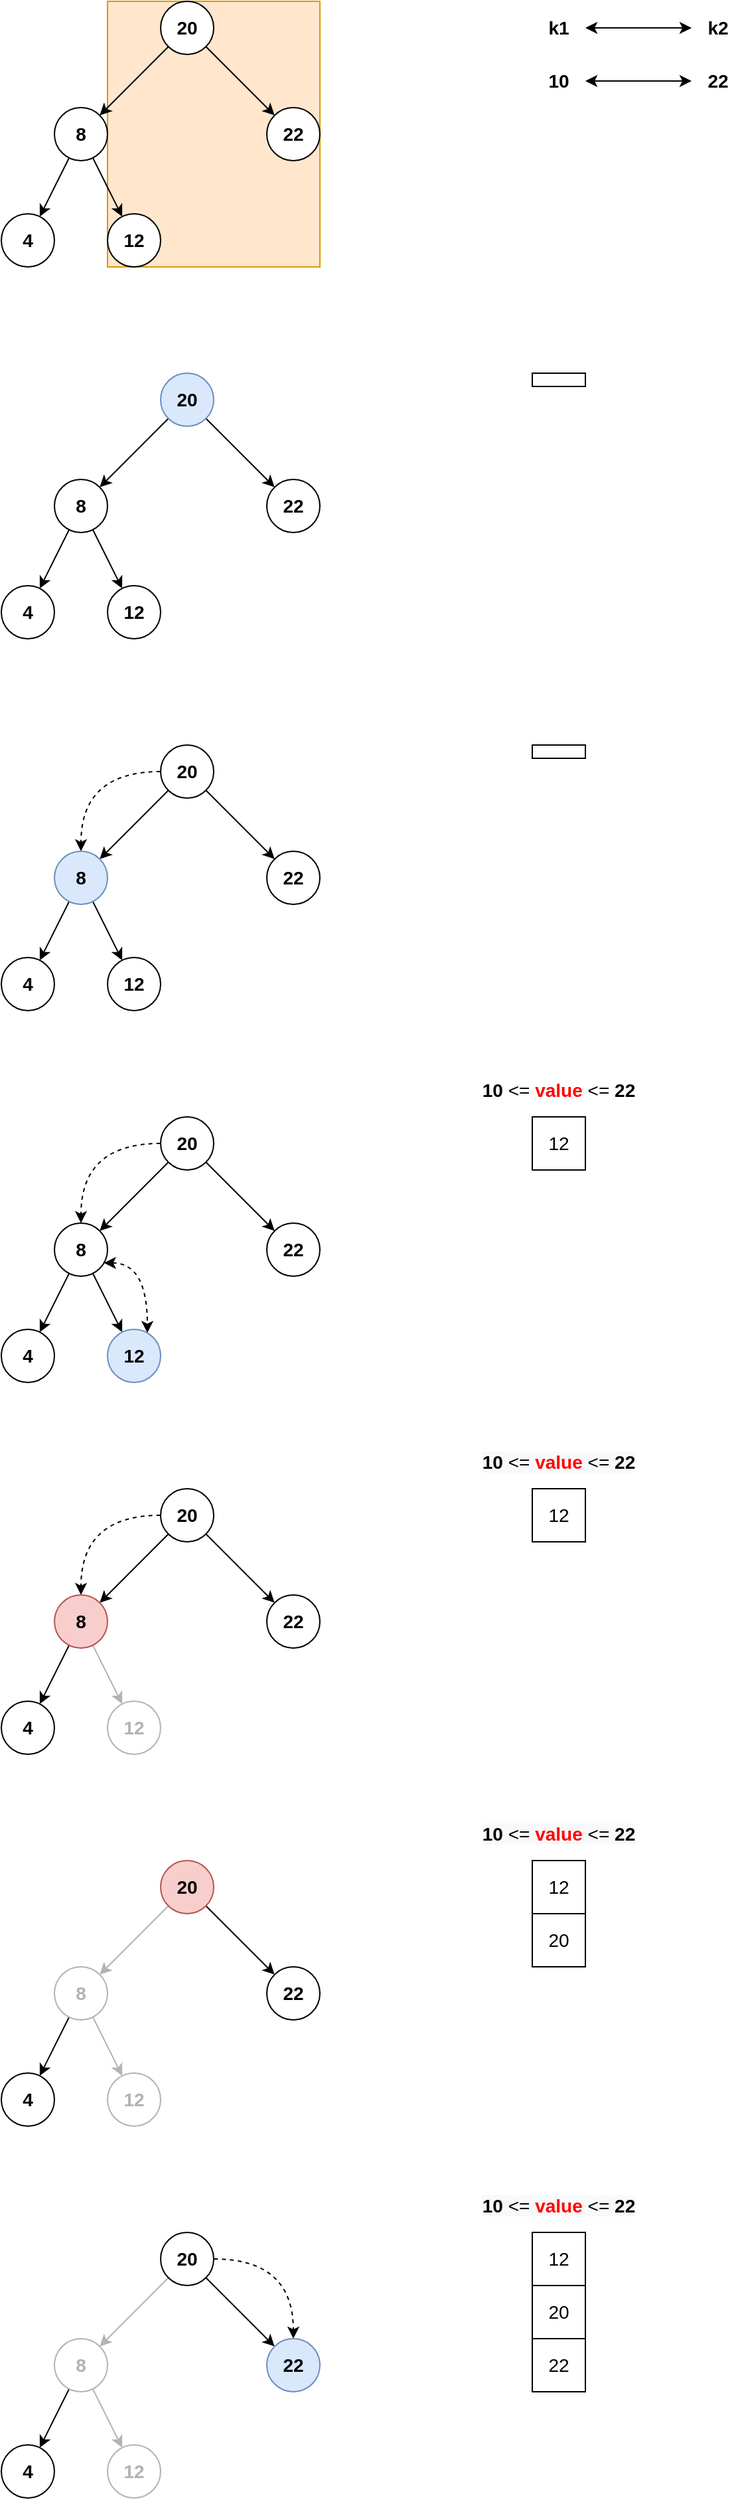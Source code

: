 <mxfile version="14.9.9" type="device"><diagram id="yuByrIRNCnTuejqE8j2f" name="Page-1"><mxGraphModel dx="1422" dy="832" grid="1" gridSize="10" guides="1" tooltips="1" connect="1" arrows="1" fold="1" page="1" pageScale="1" pageWidth="850" pageHeight="1100" math="0" shadow="0"><root><mxCell id="0"/><mxCell id="1" parent="0"/><mxCell id="Omwzq5yq75ViYsIOThzg-58" value="" style="rounded=0;whiteSpace=wrap;html=1;fontSize=14;fillColor=#ffe6cc;strokeColor=#d79b00;" parent="1" vertex="1"><mxGeometry x="120" y="40" width="160" height="200" as="geometry"/></mxCell><mxCell id="Omwzq5yq75ViYsIOThzg-7" style="rounded=0;orthogonalLoop=1;jettySize=auto;html=1;fontSize=14;" parent="1" source="Omwzq5yq75ViYsIOThzg-2" target="Omwzq5yq75ViYsIOThzg-3" edge="1"><mxGeometry relative="1" as="geometry"/></mxCell><mxCell id="Omwzq5yq75ViYsIOThzg-10" style="edgeStyle=none;rounded=0;orthogonalLoop=1;jettySize=auto;html=1;fontSize=14;" parent="1" source="Omwzq5yq75ViYsIOThzg-2" target="Omwzq5yq75ViYsIOThzg-4" edge="1"><mxGeometry relative="1" as="geometry"/></mxCell><mxCell id="Omwzq5yq75ViYsIOThzg-2" value="20" style="ellipse;whiteSpace=wrap;html=1;aspect=fixed;fontSize=14;fontStyle=1;fillColor=#dae8fc;strokeColor=#6c8ebf;" parent="1" vertex="1"><mxGeometry x="160" y="320" width="40" height="40" as="geometry"/></mxCell><mxCell id="Omwzq5yq75ViYsIOThzg-8" style="edgeStyle=none;rounded=0;orthogonalLoop=1;jettySize=auto;html=1;fontSize=14;" parent="1" source="Omwzq5yq75ViYsIOThzg-3" target="Omwzq5yq75ViYsIOThzg-5" edge="1"><mxGeometry relative="1" as="geometry"/></mxCell><mxCell id="Omwzq5yq75ViYsIOThzg-9" style="edgeStyle=none;rounded=0;orthogonalLoop=1;jettySize=auto;html=1;fontSize=14;" parent="1" source="Omwzq5yq75ViYsIOThzg-3" target="Omwzq5yq75ViYsIOThzg-6" edge="1"><mxGeometry relative="1" as="geometry"/></mxCell><mxCell id="Omwzq5yq75ViYsIOThzg-3" value="8" style="ellipse;whiteSpace=wrap;html=1;aspect=fixed;fontSize=14;fontStyle=1" parent="1" vertex="1"><mxGeometry x="80" y="400" width="40" height="40" as="geometry"/></mxCell><mxCell id="Omwzq5yq75ViYsIOThzg-4" value="22" style="ellipse;whiteSpace=wrap;html=1;aspect=fixed;fontSize=14;fontStyle=1" parent="1" vertex="1"><mxGeometry x="240" y="400" width="40" height="40" as="geometry"/></mxCell><mxCell id="Omwzq5yq75ViYsIOThzg-5" value="4" style="ellipse;whiteSpace=wrap;html=1;aspect=fixed;fontSize=14;fontStyle=1" parent="1" vertex="1"><mxGeometry x="40" y="480" width="40" height="40" as="geometry"/></mxCell><mxCell id="Omwzq5yq75ViYsIOThzg-6" value="12" style="ellipse;whiteSpace=wrap;html=1;aspect=fixed;fontSize=14;fontStyle=1" parent="1" vertex="1"><mxGeometry x="120" y="480" width="40" height="40" as="geometry"/></mxCell><mxCell id="Omwzq5yq75ViYsIOThzg-13" style="rounded=0;orthogonalLoop=1;jettySize=auto;html=1;fontSize=14;" parent="1" source="Omwzq5yq75ViYsIOThzg-16" target="Omwzq5yq75ViYsIOThzg-20" edge="1"><mxGeometry relative="1" as="geometry"/></mxCell><mxCell id="Omwzq5yq75ViYsIOThzg-14" style="edgeStyle=none;rounded=0;orthogonalLoop=1;jettySize=auto;html=1;fontSize=14;" parent="1" source="Omwzq5yq75ViYsIOThzg-16" target="Omwzq5yq75ViYsIOThzg-21" edge="1"><mxGeometry relative="1" as="geometry"/></mxCell><mxCell id="Omwzq5yq75ViYsIOThzg-15" style="edgeStyle=orthogonalEdgeStyle;rounded=0;orthogonalLoop=1;jettySize=auto;html=1;fontSize=14;curved=1;dashed=1;" parent="1" source="Omwzq5yq75ViYsIOThzg-16" target="Omwzq5yq75ViYsIOThzg-20" edge="1"><mxGeometry relative="1" as="geometry"/></mxCell><mxCell id="Omwzq5yq75ViYsIOThzg-16" value="20" style="ellipse;whiteSpace=wrap;html=1;aspect=fixed;fontSize=14;fontStyle=1" parent="1" vertex="1"><mxGeometry x="160" y="600" width="40" height="40" as="geometry"/></mxCell><mxCell id="Omwzq5yq75ViYsIOThzg-17" style="edgeStyle=none;rounded=0;orthogonalLoop=1;jettySize=auto;html=1;fontSize=14;" parent="1" source="Omwzq5yq75ViYsIOThzg-20" target="Omwzq5yq75ViYsIOThzg-22" edge="1"><mxGeometry relative="1" as="geometry"/></mxCell><mxCell id="Omwzq5yq75ViYsIOThzg-18" style="edgeStyle=none;rounded=0;orthogonalLoop=1;jettySize=auto;html=1;fontSize=14;" parent="1" source="Omwzq5yq75ViYsIOThzg-20" target="Omwzq5yq75ViYsIOThzg-23" edge="1"><mxGeometry relative="1" as="geometry"/></mxCell><mxCell id="Omwzq5yq75ViYsIOThzg-20" value="8" style="ellipse;whiteSpace=wrap;html=1;aspect=fixed;fontSize=14;fontStyle=1;fillColor=#dae8fc;strokeColor=#6c8ebf;" parent="1" vertex="1"><mxGeometry x="80" y="680" width="40" height="40" as="geometry"/></mxCell><mxCell id="Omwzq5yq75ViYsIOThzg-21" value="22" style="ellipse;whiteSpace=wrap;html=1;aspect=fixed;fontSize=14;fontStyle=1" parent="1" vertex="1"><mxGeometry x="240" y="680" width="40" height="40" as="geometry"/></mxCell><mxCell id="Omwzq5yq75ViYsIOThzg-22" value="4" style="ellipse;whiteSpace=wrap;html=1;aspect=fixed;fontSize=14;fontStyle=1" parent="1" vertex="1"><mxGeometry x="40" y="760" width="40" height="40" as="geometry"/></mxCell><mxCell id="Omwzq5yq75ViYsIOThzg-23" value="12" style="ellipse;whiteSpace=wrap;html=1;aspect=fixed;fontSize=14;fontStyle=1" parent="1" vertex="1"><mxGeometry x="120" y="760" width="40" height="40" as="geometry"/></mxCell><mxCell id="Omwzq5yq75ViYsIOThzg-27" value="" style="rounded=0;whiteSpace=wrap;html=1;fontSize=14;" parent="1" vertex="1"><mxGeometry x="440" y="320" width="40" height="10" as="geometry"/></mxCell><mxCell id="Omwzq5yq75ViYsIOThzg-39" value="12" style="rounded=0;whiteSpace=wrap;html=1;fontSize=14;" parent="1" vertex="1"><mxGeometry x="440" y="880" width="40" height="40" as="geometry"/></mxCell><mxCell id="Omwzq5yq75ViYsIOThzg-40" style="rounded=0;orthogonalLoop=1;jettySize=auto;html=1;fontSize=14;" parent="1" source="Omwzq5yq75ViYsIOThzg-43" target="Omwzq5yq75ViYsIOThzg-46" edge="1"><mxGeometry relative="1" as="geometry"/></mxCell><mxCell id="Omwzq5yq75ViYsIOThzg-41" style="edgeStyle=none;rounded=0;orthogonalLoop=1;jettySize=auto;html=1;fontSize=14;" parent="1" source="Omwzq5yq75ViYsIOThzg-43" target="Omwzq5yq75ViYsIOThzg-47" edge="1"><mxGeometry relative="1" as="geometry"/></mxCell><mxCell id="Omwzq5yq75ViYsIOThzg-43" value="20" style="ellipse;whiteSpace=wrap;html=1;aspect=fixed;fontSize=14;fontStyle=1" parent="1" vertex="1"><mxGeometry x="160" y="40" width="40" height="40" as="geometry"/></mxCell><mxCell id="Omwzq5yq75ViYsIOThzg-44" style="edgeStyle=none;rounded=0;orthogonalLoop=1;jettySize=auto;html=1;fontSize=14;" parent="1" source="Omwzq5yq75ViYsIOThzg-46" target="Omwzq5yq75ViYsIOThzg-48" edge="1"><mxGeometry relative="1" as="geometry"/></mxCell><mxCell id="Omwzq5yq75ViYsIOThzg-45" style="edgeStyle=none;rounded=0;orthogonalLoop=1;jettySize=auto;html=1;fontSize=14;" parent="1" source="Omwzq5yq75ViYsIOThzg-46" target="Omwzq5yq75ViYsIOThzg-49" edge="1"><mxGeometry relative="1" as="geometry"/></mxCell><mxCell id="Omwzq5yq75ViYsIOThzg-46" value="8" style="ellipse;whiteSpace=wrap;html=1;aspect=fixed;fontSize=14;fontStyle=1" parent="1" vertex="1"><mxGeometry x="80" y="120" width="40" height="40" as="geometry"/></mxCell><mxCell id="Omwzq5yq75ViYsIOThzg-47" value="22" style="ellipse;whiteSpace=wrap;html=1;aspect=fixed;fontSize=14;fontStyle=1" parent="1" vertex="1"><mxGeometry x="240" y="120" width="40" height="40" as="geometry"/></mxCell><mxCell id="Omwzq5yq75ViYsIOThzg-48" value="4" style="ellipse;whiteSpace=wrap;html=1;aspect=fixed;fontSize=14;fontStyle=1" parent="1" vertex="1"><mxGeometry x="40" y="200" width="40" height="40" as="geometry"/></mxCell><mxCell id="Omwzq5yq75ViYsIOThzg-49" value="12" style="ellipse;whiteSpace=wrap;html=1;aspect=fixed;fontSize=14;fontStyle=1" parent="1" vertex="1"><mxGeometry x="120" y="200" width="40" height="40" as="geometry"/></mxCell><mxCell id="Omwzq5yq75ViYsIOThzg-52" style="edgeStyle=orthogonalEdgeStyle;curved=1;rounded=0;orthogonalLoop=1;jettySize=auto;html=1;fontSize=14;startArrow=classic;startFill=1;" parent="1" source="Omwzq5yq75ViYsIOThzg-50" target="Omwzq5yq75ViYsIOThzg-51" edge="1"><mxGeometry relative="1" as="geometry"/></mxCell><mxCell id="Omwzq5yq75ViYsIOThzg-50" value="k1" style="text;html=1;strokeColor=none;fillColor=none;align=center;verticalAlign=middle;whiteSpace=wrap;rounded=0;fontSize=14;fontStyle=1" parent="1" vertex="1"><mxGeometry x="440" y="40" width="40" height="40" as="geometry"/></mxCell><mxCell id="Omwzq5yq75ViYsIOThzg-51" value="k2" style="text;html=1;strokeColor=none;fillColor=none;align=center;verticalAlign=middle;whiteSpace=wrap;rounded=0;fontSize=14;fontStyle=1" parent="1" vertex="1"><mxGeometry x="560" y="40" width="40" height="40" as="geometry"/></mxCell><mxCell id="Omwzq5yq75ViYsIOThzg-55" style="edgeStyle=orthogonalEdgeStyle;curved=1;rounded=0;orthogonalLoop=1;jettySize=auto;html=1;fontSize=14;startArrow=classic;startFill=1;" parent="1" source="Omwzq5yq75ViYsIOThzg-56" target="Omwzq5yq75ViYsIOThzg-57" edge="1"><mxGeometry relative="1" as="geometry"/></mxCell><mxCell id="Omwzq5yq75ViYsIOThzg-56" value="10" style="text;html=1;strokeColor=none;fillColor=none;align=center;verticalAlign=middle;whiteSpace=wrap;rounded=0;fontSize=14;fontStyle=1" parent="1" vertex="1"><mxGeometry x="440" y="80" width="40" height="40" as="geometry"/></mxCell><mxCell id="Omwzq5yq75ViYsIOThzg-57" value="22" style="text;html=1;strokeColor=none;fillColor=none;align=center;verticalAlign=middle;whiteSpace=wrap;rounded=0;fontSize=14;fontStyle=1" parent="1" vertex="1"><mxGeometry x="560" y="80" width="40" height="40" as="geometry"/></mxCell><mxCell id="Omwzq5yq75ViYsIOThzg-61" style="rounded=0;orthogonalLoop=1;jettySize=auto;html=1;fontSize=14;" parent="1" source="Omwzq5yq75ViYsIOThzg-64" target="Omwzq5yq75ViYsIOThzg-68" edge="1"><mxGeometry relative="1" as="geometry"/></mxCell><mxCell id="Omwzq5yq75ViYsIOThzg-62" style="edgeStyle=none;rounded=0;orthogonalLoop=1;jettySize=auto;html=1;fontSize=14;" parent="1" source="Omwzq5yq75ViYsIOThzg-64" target="Omwzq5yq75ViYsIOThzg-69" edge="1"><mxGeometry relative="1" as="geometry"/></mxCell><mxCell id="Omwzq5yq75ViYsIOThzg-63" style="edgeStyle=orthogonalEdgeStyle;rounded=0;orthogonalLoop=1;jettySize=auto;html=1;fontSize=14;curved=1;dashed=1;" parent="1" source="Omwzq5yq75ViYsIOThzg-64" target="Omwzq5yq75ViYsIOThzg-68" edge="1"><mxGeometry relative="1" as="geometry"/></mxCell><mxCell id="Omwzq5yq75ViYsIOThzg-64" value="20" style="ellipse;whiteSpace=wrap;html=1;aspect=fixed;fontSize=14;fontStyle=1" parent="1" vertex="1"><mxGeometry x="160" y="880" width="40" height="40" as="geometry"/></mxCell><mxCell id="Omwzq5yq75ViYsIOThzg-65" style="edgeStyle=none;rounded=0;orthogonalLoop=1;jettySize=auto;html=1;fontSize=14;" parent="1" source="Omwzq5yq75ViYsIOThzg-68" target="Omwzq5yq75ViYsIOThzg-70" edge="1"><mxGeometry relative="1" as="geometry"/></mxCell><mxCell id="Omwzq5yq75ViYsIOThzg-66" style="edgeStyle=none;rounded=0;orthogonalLoop=1;jettySize=auto;html=1;fontSize=14;" parent="1" source="Omwzq5yq75ViYsIOThzg-68" target="Omwzq5yq75ViYsIOThzg-71" edge="1"><mxGeometry relative="1" as="geometry"/></mxCell><mxCell id="Omwzq5yq75ViYsIOThzg-67" style="edgeStyle=orthogonalEdgeStyle;curved=1;rounded=0;orthogonalLoop=1;jettySize=auto;html=1;dashed=1;fontSize=14;startArrow=classic;startFill=1;" parent="1" source="Omwzq5yq75ViYsIOThzg-68" target="Omwzq5yq75ViYsIOThzg-71" edge="1"><mxGeometry relative="1" as="geometry"><Array as="points"><mxPoint x="150" y="990"/></Array></mxGeometry></mxCell><mxCell id="Omwzq5yq75ViYsIOThzg-68" value="8" style="ellipse;whiteSpace=wrap;html=1;aspect=fixed;fontSize=14;fontStyle=1" parent="1" vertex="1"><mxGeometry x="80" y="960" width="40" height="40" as="geometry"/></mxCell><mxCell id="Omwzq5yq75ViYsIOThzg-69" value="22" style="ellipse;whiteSpace=wrap;html=1;aspect=fixed;fontSize=14;fontStyle=1" parent="1" vertex="1"><mxGeometry x="240" y="960" width="40" height="40" as="geometry"/></mxCell><mxCell id="Omwzq5yq75ViYsIOThzg-70" value="4" style="ellipse;whiteSpace=wrap;html=1;aspect=fixed;fontSize=14;fontStyle=1" parent="1" vertex="1"><mxGeometry x="40" y="1040" width="40" height="40" as="geometry"/></mxCell><mxCell id="Omwzq5yq75ViYsIOThzg-71" value="12" style="ellipse;whiteSpace=wrap;html=1;aspect=fixed;fontSize=14;fontStyle=1;fillColor=#dae8fc;strokeColor=#6c8ebf;" parent="1" vertex="1"><mxGeometry x="120" y="1040" width="40" height="40" as="geometry"/></mxCell><mxCell id="Omwzq5yq75ViYsIOThzg-72" value="" style="rounded=0;whiteSpace=wrap;html=1;fontSize=14;" parent="1" vertex="1"><mxGeometry x="440" y="600" width="40" height="10" as="geometry"/></mxCell><mxCell id="Omwzq5yq75ViYsIOThzg-73" value="&lt;b&gt;10&lt;/b&gt; &amp;lt;= &lt;font color=&quot;#ff0000&quot;&gt;&lt;b&gt;value &lt;/b&gt;&lt;/font&gt;&amp;lt;= &lt;b&gt;22&lt;/b&gt;" style="text;html=1;strokeColor=none;fillColor=none;align=center;verticalAlign=middle;whiteSpace=wrap;rounded=0;fontSize=14;" parent="1" vertex="1"><mxGeometry x="360" y="840" width="200" height="40" as="geometry"/></mxCell><mxCell id="Omwzq5yq75ViYsIOThzg-74" value="12" style="rounded=0;whiteSpace=wrap;html=1;fontSize=14;" parent="1" vertex="1"><mxGeometry x="440" y="1160" width="40" height="40" as="geometry"/></mxCell><mxCell id="Omwzq5yq75ViYsIOThzg-75" style="rounded=0;orthogonalLoop=1;jettySize=auto;html=1;fontSize=14;" parent="1" source="Omwzq5yq75ViYsIOThzg-78" target="Omwzq5yq75ViYsIOThzg-82" edge="1"><mxGeometry relative="1" as="geometry"/></mxCell><mxCell id="Omwzq5yq75ViYsIOThzg-76" style="edgeStyle=none;rounded=0;orthogonalLoop=1;jettySize=auto;html=1;fontSize=14;" parent="1" source="Omwzq5yq75ViYsIOThzg-78" target="Omwzq5yq75ViYsIOThzg-83" edge="1"><mxGeometry relative="1" as="geometry"/></mxCell><mxCell id="Omwzq5yq75ViYsIOThzg-77" style="edgeStyle=orthogonalEdgeStyle;rounded=0;orthogonalLoop=1;jettySize=auto;html=1;fontSize=14;curved=1;dashed=1;" parent="1" source="Omwzq5yq75ViYsIOThzg-78" target="Omwzq5yq75ViYsIOThzg-82" edge="1"><mxGeometry relative="1" as="geometry"/></mxCell><mxCell id="Omwzq5yq75ViYsIOThzg-78" value="20" style="ellipse;whiteSpace=wrap;html=1;aspect=fixed;fontSize=14;fontStyle=1" parent="1" vertex="1"><mxGeometry x="160" y="1160" width="40" height="40" as="geometry"/></mxCell><mxCell id="Omwzq5yq75ViYsIOThzg-79" style="edgeStyle=none;rounded=0;orthogonalLoop=1;jettySize=auto;html=1;fontSize=14;" parent="1" source="Omwzq5yq75ViYsIOThzg-82" target="Omwzq5yq75ViYsIOThzg-84" edge="1"><mxGeometry relative="1" as="geometry"/></mxCell><mxCell id="Omwzq5yq75ViYsIOThzg-80" style="edgeStyle=none;rounded=0;orthogonalLoop=1;jettySize=auto;html=1;fontSize=14;strokeColor=#B3B3B3;fontColor=#B3B3B3;" parent="1" source="Omwzq5yq75ViYsIOThzg-82" target="Omwzq5yq75ViYsIOThzg-85" edge="1"><mxGeometry relative="1" as="geometry"/></mxCell><mxCell id="Omwzq5yq75ViYsIOThzg-82" value="8" style="ellipse;whiteSpace=wrap;html=1;aspect=fixed;fontSize=14;fontStyle=1;fillColor=#f8cecc;strokeColor=#b85450;" parent="1" vertex="1"><mxGeometry x="80" y="1240" width="40" height="40" as="geometry"/></mxCell><mxCell id="Omwzq5yq75ViYsIOThzg-83" value="22" style="ellipse;whiteSpace=wrap;html=1;aspect=fixed;fontSize=14;fontStyle=1" parent="1" vertex="1"><mxGeometry x="240" y="1240" width="40" height="40" as="geometry"/></mxCell><mxCell id="Omwzq5yq75ViYsIOThzg-84" value="4" style="ellipse;whiteSpace=wrap;html=1;aspect=fixed;fontSize=14;fontStyle=1" parent="1" vertex="1"><mxGeometry x="40" y="1320" width="40" height="40" as="geometry"/></mxCell><mxCell id="Omwzq5yq75ViYsIOThzg-85" value="12" style="ellipse;whiteSpace=wrap;html=1;aspect=fixed;fontSize=14;fontStyle=1;strokeColor=#B3B3B3;fontColor=#B3B3B3;" parent="1" vertex="1"><mxGeometry x="120" y="1320" width="40" height="40" as="geometry"/></mxCell><mxCell id="Omwzq5yq75ViYsIOThzg-86" value="&#10;&#10;&lt;b style=&quot;color: rgb(0, 0, 0); font-family: helvetica; font-size: 14px; font-style: normal; letter-spacing: normal; text-align: center; text-indent: 0px; text-transform: none; word-spacing: 0px; background-color: rgb(248, 249, 250);&quot;&gt;10&lt;/b&gt;&lt;span style=&quot;color: rgb(0, 0, 0); font-family: helvetica; font-size: 14px; font-style: normal; font-weight: 400; letter-spacing: normal; text-align: center; text-indent: 0px; text-transform: none; word-spacing: 0px; background-color: rgb(248, 249, 250); display: inline; float: none;&quot;&gt;&lt;span&gt;&amp;nbsp;&lt;/span&gt;&amp;lt;=&lt;span&gt;&amp;nbsp;&lt;/span&gt;&lt;/span&gt;&lt;font color=&quot;#ff0000&quot; style=&quot;font-family: helvetica; font-size: 14px; font-style: normal; font-weight: 400; letter-spacing: normal; text-align: center; text-indent: 0px; text-transform: none; word-spacing: 0px; background-color: rgb(248, 249, 250);&quot;&gt;&lt;b&gt;value&lt;span&gt;&amp;nbsp;&lt;/span&gt;&lt;/b&gt;&lt;/font&gt;&lt;span style=&quot;color: rgb(0, 0, 0); font-family: helvetica; font-size: 14px; font-style: normal; font-weight: 400; letter-spacing: normal; text-align: center; text-indent: 0px; text-transform: none; word-spacing: 0px; background-color: rgb(248, 249, 250); display: inline; float: none;&quot;&gt;&amp;lt;=&lt;span&gt;&amp;nbsp;&lt;/span&gt;&lt;/span&gt;&lt;b style=&quot;color: rgb(0, 0, 0); font-family: helvetica; font-size: 14px; font-style: normal; letter-spacing: normal; text-align: center; text-indent: 0px; text-transform: none; word-spacing: 0px; background-color: rgb(248, 249, 250);&quot;&gt;22&lt;/b&gt;&#10;&#10;" style="text;html=1;strokeColor=none;fillColor=none;align=center;verticalAlign=middle;whiteSpace=wrap;rounded=0;fontSize=14;" parent="1" vertex="1"><mxGeometry x="360" y="1120" width="200" height="40" as="geometry"/></mxCell><mxCell id="Omwzq5yq75ViYsIOThzg-98" value="12" style="rounded=0;whiteSpace=wrap;html=1;fontSize=14;" parent="1" vertex="1"><mxGeometry x="440" y="1440" width="40" height="40" as="geometry"/></mxCell><mxCell id="Omwzq5yq75ViYsIOThzg-99" style="rounded=0;orthogonalLoop=1;jettySize=auto;html=1;fontSize=14;fontColor=#B3B3B3;strokeColor=#B3B3B3;" parent="1" source="Omwzq5yq75ViYsIOThzg-102" target="Omwzq5yq75ViYsIOThzg-105" edge="1"><mxGeometry relative="1" as="geometry"/></mxCell><mxCell id="Omwzq5yq75ViYsIOThzg-100" style="edgeStyle=none;rounded=0;orthogonalLoop=1;jettySize=auto;html=1;fontSize=14;" parent="1" source="Omwzq5yq75ViYsIOThzg-102" target="Omwzq5yq75ViYsIOThzg-106" edge="1"><mxGeometry relative="1" as="geometry"/></mxCell><mxCell id="Omwzq5yq75ViYsIOThzg-102" value="20" style="ellipse;whiteSpace=wrap;html=1;aspect=fixed;fontSize=14;fontStyle=1;fillColor=#f8cecc;strokeColor=#b85450;" parent="1" vertex="1"><mxGeometry x="160" y="1440" width="40" height="40" as="geometry"/></mxCell><mxCell id="Omwzq5yq75ViYsIOThzg-103" style="edgeStyle=none;rounded=0;orthogonalLoop=1;jettySize=auto;html=1;fontSize=14;" parent="1" source="Omwzq5yq75ViYsIOThzg-105" target="Omwzq5yq75ViYsIOThzg-107" edge="1"><mxGeometry relative="1" as="geometry"/></mxCell><mxCell id="Omwzq5yq75ViYsIOThzg-104" style="edgeStyle=none;rounded=0;orthogonalLoop=1;jettySize=auto;html=1;fontSize=14;fontColor=#B3B3B3;strokeColor=#B3B3B3;" parent="1" source="Omwzq5yq75ViYsIOThzg-105" target="Omwzq5yq75ViYsIOThzg-108" edge="1"><mxGeometry relative="1" as="geometry"/></mxCell><mxCell id="Omwzq5yq75ViYsIOThzg-105" value="8" style="ellipse;whiteSpace=wrap;html=1;aspect=fixed;fontSize=14;fontStyle=1;fontColor=#B3B3B3;strokeColor=#B3B3B3;" parent="1" vertex="1"><mxGeometry x="80" y="1520" width="40" height="40" as="geometry"/></mxCell><mxCell id="Omwzq5yq75ViYsIOThzg-106" value="22" style="ellipse;whiteSpace=wrap;html=1;aspect=fixed;fontSize=14;fontStyle=1" parent="1" vertex="1"><mxGeometry x="240" y="1520" width="40" height="40" as="geometry"/></mxCell><mxCell id="Omwzq5yq75ViYsIOThzg-107" value="4" style="ellipse;whiteSpace=wrap;html=1;aspect=fixed;fontSize=14;fontStyle=1" parent="1" vertex="1"><mxGeometry x="40" y="1600" width="40" height="40" as="geometry"/></mxCell><mxCell id="Omwzq5yq75ViYsIOThzg-108" value="12" style="ellipse;whiteSpace=wrap;html=1;aspect=fixed;fontSize=14;fontStyle=1;fontColor=#B3B3B3;strokeColor=#B3B3B3;" parent="1" vertex="1"><mxGeometry x="120" y="1600" width="40" height="40" as="geometry"/></mxCell><mxCell id="Omwzq5yq75ViYsIOThzg-109" value="&#10;&#10;&lt;b style=&quot;color: rgb(0, 0, 0); font-family: helvetica; font-size: 14px; font-style: normal; letter-spacing: normal; text-align: center; text-indent: 0px; text-transform: none; word-spacing: 0px; background-color: rgb(248, 249, 250);&quot;&gt;10&lt;/b&gt;&lt;span style=&quot;color: rgb(0, 0, 0); font-family: helvetica; font-size: 14px; font-style: normal; font-weight: 400; letter-spacing: normal; text-align: center; text-indent: 0px; text-transform: none; word-spacing: 0px; background-color: rgb(248, 249, 250); display: inline; float: none;&quot;&gt;&lt;span&gt;&amp;nbsp;&lt;/span&gt;&amp;lt;=&lt;span&gt;&amp;nbsp;&lt;/span&gt;&lt;/span&gt;&lt;font color=&quot;#ff0000&quot; style=&quot;font-family: helvetica; font-size: 14px; font-style: normal; font-weight: 400; letter-spacing: normal; text-align: center; text-indent: 0px; text-transform: none; word-spacing: 0px; background-color: rgb(248, 249, 250);&quot;&gt;&lt;b&gt;value&lt;span&gt;&amp;nbsp;&lt;/span&gt;&lt;/b&gt;&lt;/font&gt;&lt;span style=&quot;color: rgb(0, 0, 0); font-family: helvetica; font-size: 14px; font-style: normal; font-weight: 400; letter-spacing: normal; text-align: center; text-indent: 0px; text-transform: none; word-spacing: 0px; background-color: rgb(248, 249, 250); display: inline; float: none;&quot;&gt;&amp;lt;=&lt;span&gt;&amp;nbsp;&lt;/span&gt;&lt;/span&gt;&lt;b style=&quot;color: rgb(0, 0, 0); font-family: helvetica; font-size: 14px; font-style: normal; letter-spacing: normal; text-align: center; text-indent: 0px; text-transform: none; word-spacing: 0px; background-color: rgb(248, 249, 250);&quot;&gt;22&lt;/b&gt;&#10;&#10;" style="text;html=1;strokeColor=none;fillColor=none;align=center;verticalAlign=middle;whiteSpace=wrap;rounded=0;fontSize=14;" parent="1" vertex="1"><mxGeometry x="360" y="1400" width="200" height="40" as="geometry"/></mxCell><mxCell id="Omwzq5yq75ViYsIOThzg-111" value="12" style="rounded=0;whiteSpace=wrap;html=1;fontSize=14;" parent="1" vertex="1"><mxGeometry x="440" y="1720" width="40" height="40" as="geometry"/></mxCell><mxCell id="Omwzq5yq75ViYsIOThzg-112" style="rounded=0;orthogonalLoop=1;jettySize=auto;html=1;fontSize=14;strokeColor=#B3B3B3;fontColor=#B3B3B3;" parent="1" source="Omwzq5yq75ViYsIOThzg-115" target="Omwzq5yq75ViYsIOThzg-118" edge="1"><mxGeometry relative="1" as="geometry"/></mxCell><mxCell id="Omwzq5yq75ViYsIOThzg-113" style="edgeStyle=none;rounded=0;orthogonalLoop=1;jettySize=auto;html=1;fontSize=14;" parent="1" source="Omwzq5yq75ViYsIOThzg-115" target="Omwzq5yq75ViYsIOThzg-119" edge="1"><mxGeometry relative="1" as="geometry"/></mxCell><mxCell id="Omwzq5yq75ViYsIOThzg-114" style="edgeStyle=orthogonalEdgeStyle;curved=1;rounded=0;orthogonalLoop=1;jettySize=auto;html=1;dashed=1;fontSize=14;startArrow=none;startFill=0;" parent="1" source="Omwzq5yq75ViYsIOThzg-115" target="Omwzq5yq75ViYsIOThzg-119" edge="1"><mxGeometry relative="1" as="geometry"/></mxCell><mxCell id="Omwzq5yq75ViYsIOThzg-115" value="20" style="ellipse;whiteSpace=wrap;html=1;aspect=fixed;fontSize=14;fontStyle=1" parent="1" vertex="1"><mxGeometry x="160" y="1720" width="40" height="40" as="geometry"/></mxCell><mxCell id="Omwzq5yq75ViYsIOThzg-116" style="edgeStyle=none;rounded=0;orthogonalLoop=1;jettySize=auto;html=1;fontSize=14;" parent="1" source="Omwzq5yq75ViYsIOThzg-118" target="Omwzq5yq75ViYsIOThzg-120" edge="1"><mxGeometry relative="1" as="geometry"/></mxCell><mxCell id="Omwzq5yq75ViYsIOThzg-117" style="edgeStyle=none;rounded=0;orthogonalLoop=1;jettySize=auto;html=1;fontSize=14;strokeColor=#B3B3B3;fontColor=#B3B3B3;" parent="1" source="Omwzq5yq75ViYsIOThzg-118" target="Omwzq5yq75ViYsIOThzg-121" edge="1"><mxGeometry relative="1" as="geometry"/></mxCell><mxCell id="Omwzq5yq75ViYsIOThzg-118" value="8" style="ellipse;whiteSpace=wrap;html=1;aspect=fixed;fontSize=14;fontStyle=1;strokeColor=#B3B3B3;fontColor=#B3B3B3;" parent="1" vertex="1"><mxGeometry x="80" y="1800" width="40" height="40" as="geometry"/></mxCell><mxCell id="Omwzq5yq75ViYsIOThzg-119" value="22" style="ellipse;whiteSpace=wrap;html=1;aspect=fixed;fontSize=14;fontStyle=1;fillColor=#dae8fc;strokeColor=#6c8ebf;" parent="1" vertex="1"><mxGeometry x="240" y="1800" width="40" height="40" as="geometry"/></mxCell><mxCell id="Omwzq5yq75ViYsIOThzg-120" value="4" style="ellipse;whiteSpace=wrap;html=1;aspect=fixed;fontSize=14;fontStyle=1" parent="1" vertex="1"><mxGeometry x="40" y="1880" width="40" height="40" as="geometry"/></mxCell><mxCell id="Omwzq5yq75ViYsIOThzg-121" value="12" style="ellipse;whiteSpace=wrap;html=1;aspect=fixed;fontSize=14;fontStyle=1;strokeColor=#B3B3B3;fontColor=#B3B3B3;" parent="1" vertex="1"><mxGeometry x="120" y="1880" width="40" height="40" as="geometry"/></mxCell><mxCell id="Omwzq5yq75ViYsIOThzg-122" value="&#10;&#10;&lt;b style=&quot;color: rgb(0, 0, 0); font-family: helvetica; font-size: 14px; font-style: normal; letter-spacing: normal; text-align: center; text-indent: 0px; text-transform: none; word-spacing: 0px; background-color: rgb(248, 249, 250);&quot;&gt;10&lt;/b&gt;&lt;span style=&quot;color: rgb(0, 0, 0); font-family: helvetica; font-size: 14px; font-style: normal; font-weight: 400; letter-spacing: normal; text-align: center; text-indent: 0px; text-transform: none; word-spacing: 0px; background-color: rgb(248, 249, 250); display: inline; float: none;&quot;&gt;&lt;span&gt;&amp;nbsp;&lt;/span&gt;&amp;lt;=&lt;span&gt;&amp;nbsp;&lt;/span&gt;&lt;/span&gt;&lt;font color=&quot;#ff0000&quot; style=&quot;font-family: helvetica; font-size: 14px; font-style: normal; font-weight: 400; letter-spacing: normal; text-align: center; text-indent: 0px; text-transform: none; word-spacing: 0px; background-color: rgb(248, 249, 250);&quot;&gt;&lt;b&gt;value&lt;span&gt;&amp;nbsp;&lt;/span&gt;&lt;/b&gt;&lt;/font&gt;&lt;span style=&quot;color: rgb(0, 0, 0); font-family: helvetica; font-size: 14px; font-style: normal; font-weight: 400; letter-spacing: normal; text-align: center; text-indent: 0px; text-transform: none; word-spacing: 0px; background-color: rgb(248, 249, 250); display: inline; float: none;&quot;&gt;&amp;lt;=&lt;span&gt;&amp;nbsp;&lt;/span&gt;&lt;/span&gt;&lt;b style=&quot;color: rgb(0, 0, 0); font-family: helvetica; font-size: 14px; font-style: normal; letter-spacing: normal; text-align: center; text-indent: 0px; text-transform: none; word-spacing: 0px; background-color: rgb(248, 249, 250);&quot;&gt;22&lt;/b&gt;&#10;&#10;" style="text;html=1;strokeColor=none;fillColor=none;align=center;verticalAlign=middle;whiteSpace=wrap;rounded=0;fontSize=14;" parent="1" vertex="1"><mxGeometry x="360" y="1680" width="200" height="40" as="geometry"/></mxCell><mxCell id="Omwzq5yq75ViYsIOThzg-123" value="20" style="rounded=0;whiteSpace=wrap;html=1;fontSize=14;" parent="1" vertex="1"><mxGeometry x="440" y="1480" width="40" height="40" as="geometry"/></mxCell><mxCell id="Omwzq5yq75ViYsIOThzg-124" value="20" style="rounded=0;whiteSpace=wrap;html=1;fontSize=14;" parent="1" vertex="1"><mxGeometry x="440" y="1760" width="40" height="40" as="geometry"/></mxCell><mxCell id="kNdN6STZXNNTl3F47mDF-1" value="22" style="rounded=0;whiteSpace=wrap;html=1;fontSize=14;" vertex="1" parent="1"><mxGeometry x="440" y="1800" width="40" height="40" as="geometry"/></mxCell></root></mxGraphModel></diagram></mxfile>